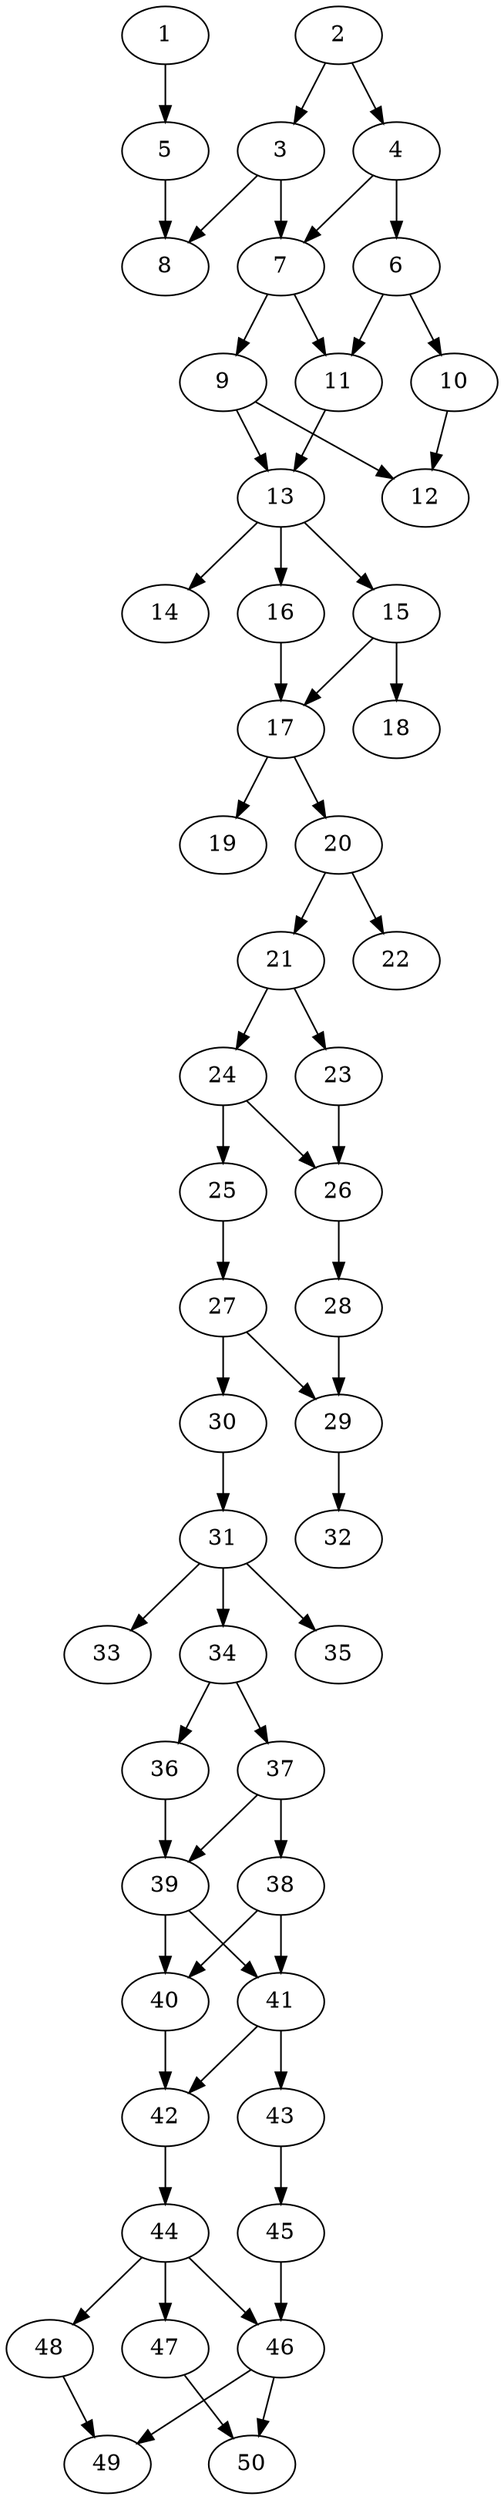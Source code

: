 // DAG automatically generated by daggen at Thu Oct  3 14:07:57 2019
// ./daggen --dot -n 50 --ccr 0.5 --fat 0.3 --regular 0.7 --density 0.6 --mindata 5242880 --maxdata 52428800 
digraph G {
  1 [size="27187200", alpha="0.08", expect_size="13593600"] 
  1 -> 5 [size ="13593600"]
  2 [size="96264192", alpha="0.03", expect_size="48132096"] 
  2 -> 3 [size ="48132096"]
  2 -> 4 [size ="48132096"]
  3 [size="99934208", alpha="0.18", expect_size="49967104"] 
  3 -> 7 [size ="49967104"]
  3 -> 8 [size ="49967104"]
  4 [size="47865856", alpha="0.17", expect_size="23932928"] 
  4 -> 6 [size ="23932928"]
  4 -> 7 [size ="23932928"]
  5 [size="41117696", alpha="0.11", expect_size="20558848"] 
  5 -> 8 [size ="20558848"]
  6 [size="71170048", alpha="0.12", expect_size="35585024"] 
  6 -> 10 [size ="35585024"]
  6 -> 11 [size ="35585024"]
  7 [size="16340992", alpha="0.12", expect_size="8170496"] 
  7 -> 9 [size ="8170496"]
  7 -> 11 [size ="8170496"]
  8 [size="62099456", alpha="0.10", expect_size="31049728"] 
  9 [size="100810752", alpha="0.16", expect_size="50405376"] 
  9 -> 12 [size ="50405376"]
  9 -> 13 [size ="50405376"]
  10 [size="25356288", alpha="0.15", expect_size="12678144"] 
  10 -> 12 [size ="12678144"]
  11 [size="48789504", alpha="0.01", expect_size="24394752"] 
  11 -> 13 [size ="24394752"]
  12 [size="87005184", alpha="0.04", expect_size="43502592"] 
  13 [size="102535168", alpha="0.10", expect_size="51267584"] 
  13 -> 14 [size ="51267584"]
  13 -> 15 [size ="51267584"]
  13 -> 16 [size ="51267584"]
  14 [size="93691904", alpha="0.16", expect_size="46845952"] 
  15 [size="77625344", alpha="0.12", expect_size="38812672"] 
  15 -> 17 [size ="38812672"]
  15 -> 18 [size ="38812672"]
  16 [size="34043904", alpha="0.11", expect_size="17021952"] 
  16 -> 17 [size ="17021952"]
  17 [size="91162624", alpha="0.15", expect_size="45581312"] 
  17 -> 19 [size ="45581312"]
  17 -> 20 [size ="45581312"]
  18 [size="55756800", alpha="0.05", expect_size="27878400"] 
  19 [size="101103616", alpha="0.01", expect_size="50551808"] 
  20 [size="83400704", alpha="0.05", expect_size="41700352"] 
  20 -> 21 [size ="41700352"]
  20 -> 22 [size ="41700352"]
  21 [size="61874176", alpha="0.13", expect_size="30937088"] 
  21 -> 23 [size ="30937088"]
  21 -> 24 [size ="30937088"]
  22 [size="67551232", alpha="0.19", expect_size="33775616"] 
  23 [size="84635648", alpha="0.04", expect_size="42317824"] 
  23 -> 26 [size ="42317824"]
  24 [size="39366656", alpha="0.17", expect_size="19683328"] 
  24 -> 25 [size ="19683328"]
  24 -> 26 [size ="19683328"]
  25 [size="21475328", alpha="0.16", expect_size="10737664"] 
  25 -> 27 [size ="10737664"]
  26 [size="77236224", alpha="0.08", expect_size="38618112"] 
  26 -> 28 [size ="38618112"]
  27 [size="34580480", alpha="0.02", expect_size="17290240"] 
  27 -> 29 [size ="17290240"]
  27 -> 30 [size ="17290240"]
  28 [size="104298496", alpha="0.06", expect_size="52149248"] 
  28 -> 29 [size ="52149248"]
  29 [size="34027520", alpha="0.10", expect_size="17013760"] 
  29 -> 32 [size ="17013760"]
  30 [size="38699008", alpha="0.16", expect_size="19349504"] 
  30 -> 31 [size ="19349504"]
  31 [size="63463424", alpha="0.11", expect_size="31731712"] 
  31 -> 33 [size ="31731712"]
  31 -> 34 [size ="31731712"]
  31 -> 35 [size ="31731712"]
  32 [size="30654464", alpha="0.02", expect_size="15327232"] 
  33 [size="26048512", alpha="0.13", expect_size="13024256"] 
  34 [size="44726272", alpha="0.01", expect_size="22363136"] 
  34 -> 36 [size ="22363136"]
  34 -> 37 [size ="22363136"]
  35 [size="29693952", alpha="0.03", expect_size="14846976"] 
  36 [size="11585536", alpha="0.11", expect_size="5792768"] 
  36 -> 39 [size ="5792768"]
  37 [size="51085312", alpha="0.15", expect_size="25542656"] 
  37 -> 38 [size ="25542656"]
  37 -> 39 [size ="25542656"]
  38 [size="59676672", alpha="0.09", expect_size="29838336"] 
  38 -> 40 [size ="29838336"]
  38 -> 41 [size ="29838336"]
  39 [size="88977408", alpha="0.03", expect_size="44488704"] 
  39 -> 40 [size ="44488704"]
  39 -> 41 [size ="44488704"]
  40 [size="40564736", alpha="0.11", expect_size="20282368"] 
  40 -> 42 [size ="20282368"]
  41 [size="23687168", alpha="0.11", expect_size="11843584"] 
  41 -> 42 [size ="11843584"]
  41 -> 43 [size ="11843584"]
  42 [size="76644352", alpha="0.03", expect_size="38322176"] 
  42 -> 44 [size ="38322176"]
  43 [size="87216128", alpha="0.10", expect_size="43608064"] 
  43 -> 45 [size ="43608064"]
  44 [size="53078016", alpha="0.04", expect_size="26539008"] 
  44 -> 46 [size ="26539008"]
  44 -> 47 [size ="26539008"]
  44 -> 48 [size ="26539008"]
  45 [size="57438208", alpha="0.19", expect_size="28719104"] 
  45 -> 46 [size ="28719104"]
  46 [size="73066496", alpha="0.09", expect_size="36533248"] 
  46 -> 49 [size ="36533248"]
  46 -> 50 [size ="36533248"]
  47 [size="29151232", alpha="0.05", expect_size="14575616"] 
  47 -> 50 [size ="14575616"]
  48 [size="100739072", alpha="0.20", expect_size="50369536"] 
  48 -> 49 [size ="50369536"]
  49 [size="49987584", alpha="0.20", expect_size="24993792"] 
  50 [size="61888512", alpha="0.06", expect_size="30944256"] 
}
